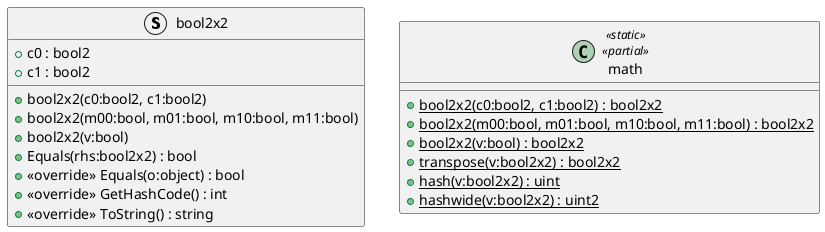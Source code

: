 @startuml
struct bool2x2 {
    + c0 : bool2
    + c1 : bool2
    + bool2x2(c0:bool2, c1:bool2)
    + bool2x2(m00:bool, m01:bool, m10:bool, m11:bool)
    + bool2x2(v:bool)
    + Equals(rhs:bool2x2) : bool
    + <<override>> Equals(o:object) : bool
    + <<override>> GetHashCode() : int
    + <<override>> ToString() : string
}
class math <<static>> <<partial>> {
    + {static} bool2x2(c0:bool2, c1:bool2) : bool2x2
    + {static} bool2x2(m00:bool, m01:bool, m10:bool, m11:bool) : bool2x2
    + {static} bool2x2(v:bool) : bool2x2
    + {static} transpose(v:bool2x2) : bool2x2
    + {static} hash(v:bool2x2) : uint
    + {static} hashwide(v:bool2x2) : uint2
}
@enduml
